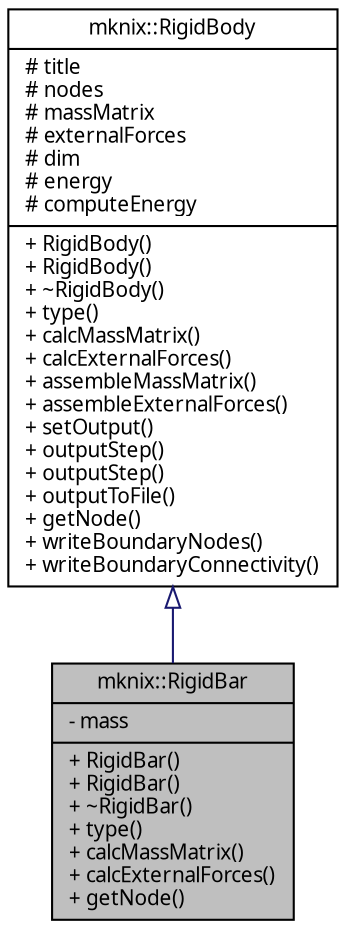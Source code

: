 digraph G
{
  edge [fontname="FreeSans.ttf",fontsize=10,labelfontname="FreeSans.ttf",labelfontsize=10];
  node [fontname="FreeSans.ttf",fontsize=10,shape=record];
  Node1 [label="{mknix::RigidBar\n|- mass\l|+ RigidBar()\l+ RigidBar()\l+ ~RigidBar()\l+ type()\l+ calcMassMatrix()\l+ calcExternalForces()\l+ getNode()\l}",height=0.2,width=0.4,color="black", fillcolor="grey75", style="filled" fontcolor="black"];
  Node2 -> Node1 [dir=back,color="midnightblue",fontsize=10,style="solid",arrowtail="empty"];
  Node2 [label="{mknix::RigidBody\n|# title\l# nodes\l# massMatrix\l# externalForces\l# dim\l# energy\l# computeEnergy\l|+ RigidBody()\l+ RigidBody()\l+ ~RigidBody()\l+ type()\l+ calcMassMatrix()\l+ calcExternalForces()\l+ assembleMassMatrix()\l+ assembleExternalForces()\l+ setOutput()\l+ outputStep()\l+ outputStep()\l+ outputToFile()\l+ getNode()\l+ writeBoundaryNodes()\l+ writeBoundaryConnectivity()\l}",height=0.2,width=0.4,color="black", fillcolor="white", style="filled",URL="$classmknix_1_1RigidBody.html"];
}
